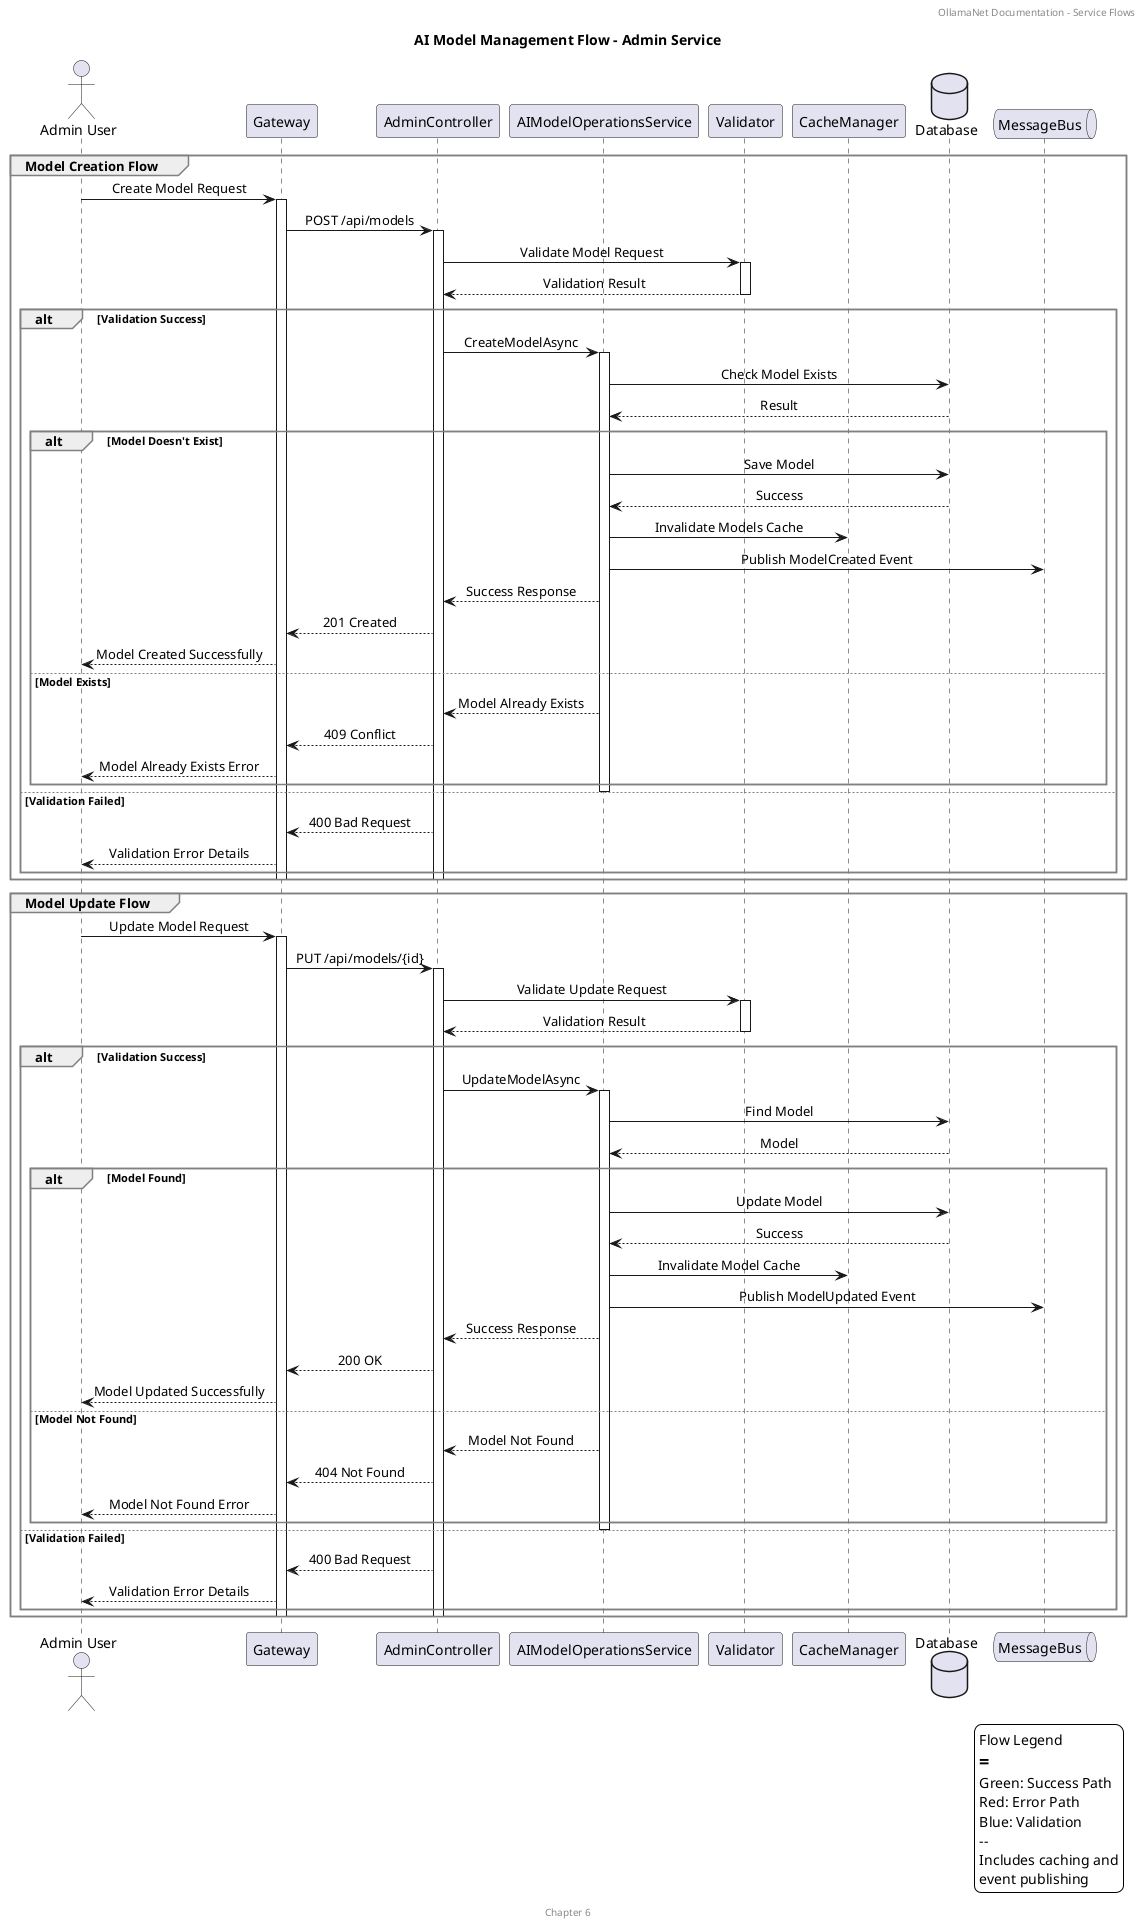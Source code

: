 @startuml admin_model_management_flow

title AI Model Management Flow - Admin Service

header OllamaNet Documentation - Service Flows
footer Chapter 6

skinparam backgroundColor white
skinparam sequenceMessageAlign center
skinparam sequenceGroupBorderColor gray

actor "Admin User" as admin
participant "Gateway" as gateway
participant "AdminController" as controller
participant "AIModelOperationsService" as service
participant "Validator" as validator
participant "CacheManager" as cache
database "Database" as db
queue "MessageBus" as bus

group Model Creation Flow
    admin -> gateway: Create Model Request
    activate gateway
    
    gateway -> controller: POST /api/models
    activate controller
    
    controller -> validator: Validate Model Request
    activate validator
    validator --> controller: Validation Result
    deactivate validator
    
    alt Validation Success
        controller -> service: CreateModelAsync
        activate service
        
        service -> db: Check Model Exists
        db --> service: Result
        
        alt Model Doesn't Exist
            service -> db: Save Model
            db --> service: Success
            
            service -> cache: Invalidate Models Cache
            service -> bus: Publish ModelCreated Event
            
            service --> controller: Success Response
            controller --> gateway: 201 Created
            gateway --> admin: Model Created Successfully
        else Model Exists
            service --> controller: Model Already Exists
            controller --> gateway: 409 Conflict
            gateway --> admin: Model Already Exists Error
        end
        deactivate service
    else Validation Failed
        controller --> gateway: 400 Bad Request
        gateway --> admin: Validation Error Details
    end
    deactivate controller
    deactivate gateway
end

group Model Update Flow
    admin -> gateway: Update Model Request
    activate gateway
    
    gateway -> controller: PUT /api/models/{id}
    activate controller
    
    controller -> validator: Validate Update Request
    activate validator
    validator --> controller: Validation Result
    deactivate validator
    
    alt Validation Success
        controller -> service: UpdateModelAsync
        activate service
        
        service -> db: Find Model
        db --> service: Model
        
        alt Model Found
            service -> db: Update Model
            db --> service: Success
            
            service -> cache: Invalidate Model Cache
            service -> bus: Publish ModelUpdated Event
            
            service --> controller: Success Response
            controller --> gateway: 200 OK
            gateway --> admin: Model Updated Successfully
        else Model Not Found
            service --> controller: Model Not Found
            controller --> gateway: 404 Not Found
            gateway --> admin: Model Not Found Error
        end
        deactivate service
    else Validation Failed
        controller --> gateway: 400 Bad Request
        gateway --> admin: Validation Error Details
    end
    deactivate controller
    deactivate gateway
end

legend right
  Flow Legend
  ==
  Green: Success Path
  Red: Error Path
  Blue: Validation
  --
  Includes caching and
  event publishing
end legend

@enduml

